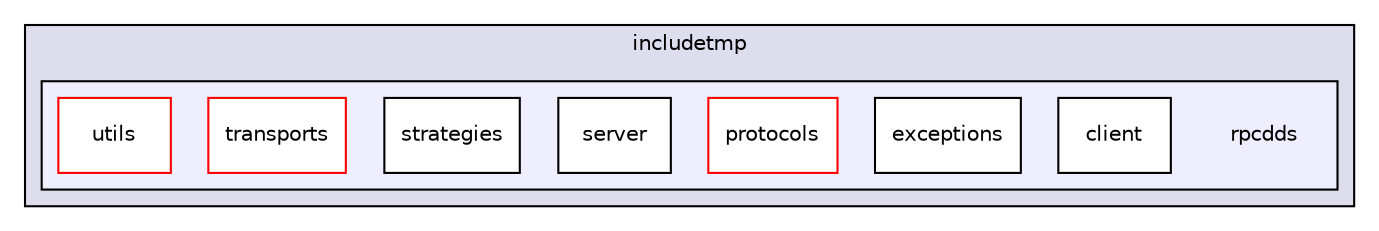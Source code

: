 digraph "includetmp/rpcdds" {
  compound=true
  node [ fontsize="10", fontname="Helvetica"];
  edge [ labelfontsize="10", labelfontname="Helvetica"];
  subgraph clusterdir_5e2e389bcb5455131b89add880c05d63 {
    graph [ bgcolor="#ddddee", pencolor="black", label="includetmp" fontname="Helvetica", fontsize="10", URL="dir_5e2e389bcb5455131b89add880c05d63.html"]
  subgraph clusterdir_8faf118d15cf0d3dc00c97efc5e6d092 {
    graph [ bgcolor="#eeeeff", pencolor="black", label="" URL="dir_8faf118d15cf0d3dc00c97efc5e6d092.html"];
    dir_8faf118d15cf0d3dc00c97efc5e6d092 [shape=plaintext label="rpcdds"];
    dir_5f9079fa700c09135a4d488375d95e6e [shape=box label="client" color="black" fillcolor="white" style="filled" URL="dir_5f9079fa700c09135a4d488375d95e6e.html"];
    dir_16ca7f7ad553c0ada6c119d4eafd9886 [shape=box label="exceptions" color="black" fillcolor="white" style="filled" URL="dir_16ca7f7ad553c0ada6c119d4eafd9886.html"];
    dir_b755f1eebd9f07cc8c2bebfd462b5036 [shape=box label="protocols" color="red" fillcolor="white" style="filled" URL="dir_b755f1eebd9f07cc8c2bebfd462b5036.html"];
    dir_7f16b4a1226b9b23c705895ab3c539e2 [shape=box label="server" color="black" fillcolor="white" style="filled" URL="dir_7f16b4a1226b9b23c705895ab3c539e2.html"];
    dir_38382d17462de9b6887abe0396dd3f6e [shape=box label="strategies" color="black" fillcolor="white" style="filled" URL="dir_38382d17462de9b6887abe0396dd3f6e.html"];
    dir_fa71577d92ed811a870d41d9b7cd6be8 [shape=box label="transports" color="red" fillcolor="white" style="filled" URL="dir_fa71577d92ed811a870d41d9b7cd6be8.html"];
    dir_8ea07a9a9e99b71c7706a786e89400f4 [shape=box label="utils" color="red" fillcolor="white" style="filled" URL="dir_8ea07a9a9e99b71c7706a786e89400f4.html"];
  }
  }
}
